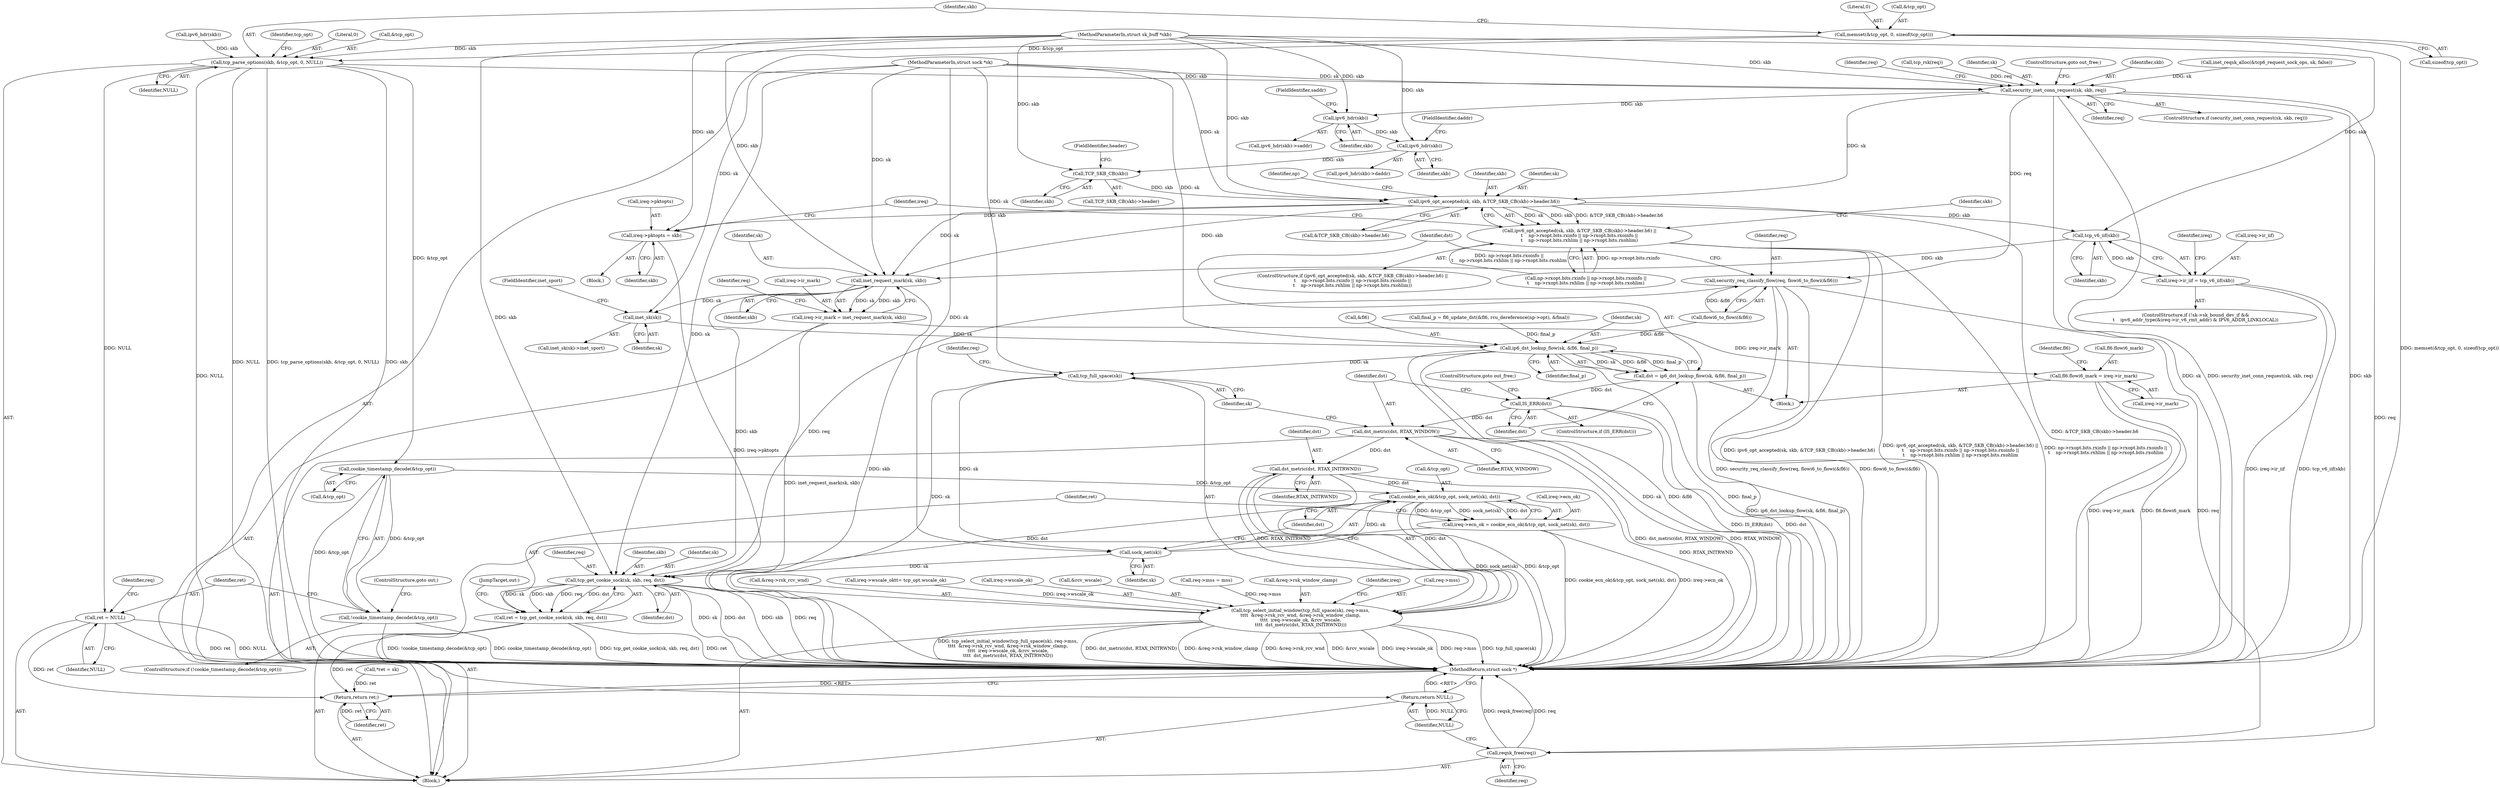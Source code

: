 digraph "0_linux_45f6fad84cc305103b28d73482b344d7f5b76f39_14@API" {
"1000180" [label="(Call,memset(&tcp_opt, 0, sizeof(tcp_opt)))"];
"1000186" [label="(Call,tcp_parse_options(skb, &tcp_opt, 0, NULL))"];
"1000194" [label="(Call,cookie_timestamp_decode(&tcp_opt))"];
"1000193" [label="(Call,!cookie_timestamp_decode(&tcp_opt))"];
"1000540" [label="(Call,cookie_ecn_ok(&tcp_opt, sock_net(sk), dst))"];
"1000536" [label="(Call,ireq->ecn_ok = cookie_ecn_ok(&tcp_opt, sock_net(sk), dst))"];
"1000548" [label="(Call,tcp_get_cookie_sock(sk, skb, req, dst))"];
"1000546" [label="(Call,ret = tcp_get_cookie_sock(sk, skb, req, dst))"];
"1000554" [label="(Return,return ret;)"];
"1000198" [label="(Call,ret = NULL)"];
"1000226" [label="(Call,security_inet_conn_request(sk, skb, req))"];
"1000256" [label="(Call,ipv6_hdr(skb))"];
"1000264" [label="(Call,ipv6_hdr(skb))"];
"1000275" [label="(Call,TCP_SKB_CB(skb))"];
"1000269" [label="(Call,ipv6_opt_accepted(sk, skb, &TCP_SKB_CB(skb)->header.h6))"];
"1000268" [label="(Call,ipv6_opt_accepted(sk, skb, &TCP_SKB_CB(skb)->header.h6) ||\n\t    np->rxopt.bits.rxinfo || np->rxopt.bits.rxoinfo ||\n\t    np->rxopt.bits.rxhlim || np->rxopt.bits.rxohlim)"];
"1000316" [label="(Call,ireq->pktopts = skb)"];
"1000345" [label="(Call,tcp_v6_iif(skb))"];
"1000341" [label="(Call,ireq->ir_iif = tcp_v6_iif(skb))"];
"1000351" [label="(Call,inet_request_mark(sk, skb))"];
"1000347" [label="(Call,ireq->ir_mark = inet_request_mark(sk, skb))"];
"1000468" [label="(Call,fl6.flowi6_mark = ireq->ir_mark)"];
"1000487" [label="(Call,inet_sk(sk))"];
"1000497" [label="(Call,ip6_dst_lookup_flow(sk, &fl6, final_p))"];
"1000495" [label="(Call,dst = ip6_dst_lookup_flow(sk, &fl6, final_p))"];
"1000503" [label="(Call,IS_ERR(dst))"];
"1000506" [label="(Call,dst_metric(dst, RTAX_WINDOW))"];
"1000528" [label="(Call,dst_metric(dst, RTAX_INITRWND))"];
"1000509" [label="(Call,tcp_select_initial_window(tcp_full_space(sk), req->mss,\n\t\t\t\t  &req->rsk_rcv_wnd, &req->rsk_window_clamp,\n\t\t\t\t  ireq->wscale_ok, &rcv_wscale,\n\t\t\t\t  dst_metric(dst, RTAX_INITRWND)))"];
"1000510" [label="(Call,tcp_full_space(sk))"];
"1000543" [label="(Call,sock_net(sk))"];
"1000490" [label="(Call,security_req_classify_flow(req, flowi6_to_flowi(&fl6)))"];
"1000557" [label="(Call,reqsk_free(req))"];
"1000559" [label="(Return,return NULL;)"];
"1000135" [label="(Call,*ret = sk)"];
"1000263" [label="(Call,ipv6_hdr(skb)->daddr)"];
"1000274" [label="(Call,TCP_SKB_CB(skb)->header)"];
"1000501" [label="(Identifier,final_p)"];
"1000272" [label="(Call,&TCP_SKB_CB(skb)->header.h6)"];
"1000191" [label="(Identifier,NULL)"];
"1000546" [label="(Call,ret = tcp_get_cookie_sock(sk, skb, req, dst))"];
"1000257" [label="(Identifier,skb)"];
"1000320" [label="(Identifier,skb)"];
"1000498" [label="(Identifier,sk)"];
"1000199" [label="(Identifier,ret)"];
"1000490" [label="(Call,security_req_classify_flow(req, flowi6_to_flowi(&fl6)))"];
"1000266" [label="(FieldIdentifier,daddr)"];
"1000192" [label="(ControlStructure,if (!cookie_timestamp_decode(&tcp_opt)))"];
"1000229" [label="(Identifier,req)"];
"1000529" [label="(Identifier,dst)"];
"1000275" [label="(Call,TCP_SKB_CB(skb))"];
"1000550" [label="(Identifier,skb)"];
"1000345" [label="(Call,tcp_v6_iif(skb))"];
"1000196" [label="(Identifier,tcp_opt)"];
"1000504" [label="(Identifier,dst)"];
"1000230" [label="(ControlStructure,goto out_free;)"];
"1000270" [label="(Identifier,sk)"];
"1000469" [label="(Call,fl6.flowi6_mark)"];
"1000537" [label="(Call,ireq->ecn_ok)"];
"1000349" [label="(Identifier,ireq)"];
"1000186" [label="(Call,tcp_parse_options(skb, &tcp_opt, 0, NULL))"];
"1000487" [label="(Call,inet_sk(sk))"];
"1000183" [label="(Literal,0)"];
"1000512" [label="(Call,req->mss)"];
"1000356" [label="(Identifier,req)"];
"1000508" [label="(Identifier,RTAX_WINDOW)"];
"1000495" [label="(Call,dst = ip6_dst_lookup_flow(sk, &fl6, final_p))"];
"1000540" [label="(Call,cookie_ecn_ok(&tcp_opt, sock_net(sk), dst))"];
"1000549" [label="(Identifier,sk)"];
"1000228" [label="(Identifier,skb)"];
"1000515" [label="(Call,&req->rsk_rcv_wnd)"];
"1000497" [label="(Call,ip6_dst_lookup_flow(sk, &fl6, final_p))"];
"1000104" [label="(MethodParameterIn,struct sock *sk)"];
"1000559" [label="(Return,return NULL;)"];
"1000373" [label="(Call,ireq->wscale_ok\t\t= tcp_opt.wscale_ok)"];
"1000528" [label="(Call,dst_metric(dst, RTAX_INITRWND))"];
"1000277" [label="(FieldIdentifier,header)"];
"1000328" [label="(ControlStructure,if (!sk->sk_bound_dev_if &&\n\t    ipv6_addr_type(&ireq->ir_v6_rmt_addr) & IPV6_ADDR_LINKLOCAL))"];
"1000499" [label="(Call,&fl6)"];
"1000203" [label="(Call,inet_reqsk_alloc(&tcp6_request_sock_ops, sk, false))"];
"1000555" [label="(Identifier,ret)"];
"1000541" [label="(Call,&tcp_opt)"];
"1000536" [label="(Call,ireq->ecn_ok = cookie_ecn_ok(&tcp_opt, sock_net(sk), dst))"];
"1000283" [label="(Identifier,np)"];
"1000468" [label="(Call,fl6.flowi6_mark = ireq->ir_mark)"];
"1000530" [label="(Identifier,RTAX_INITRWND)"];
"1000510" [label="(Call,tcp_full_space(sk))"];
"1000523" [label="(Call,ireq->wscale_ok)"];
"1000323" [label="(Identifier,ireq)"];
"1000503" [label="(Call,IS_ERR(dst))"];
"1000184" [label="(Call,sizeof(tcp_opt))"];
"1000190" [label="(Literal,0)"];
"1000346" [label="(Identifier,skb)"];
"1000233" [label="(Identifier,req)"];
"1000526" [label="(Call,&rcv_wscale)"];
"1000557" [label="(Call,reqsk_free(req))"];
"1000551" [label="(Identifier,req)"];
"1000488" [label="(Identifier,sk)"];
"1000267" [label="(ControlStructure,if (ipv6_opt_accepted(sk, skb, &TCP_SKB_CB(skb)->header.h6) ||\n\t    np->rxopt.bits.rxinfo || np->rxopt.bits.rxoinfo ||\n\t    np->rxopt.bits.rxhlim || np->rxopt.bits.rxohlim))"];
"1000421" [label="(Block,)"];
"1000342" [label="(Call,ireq->ir_iif)"];
"1000231" [label="(Call,req->mss = mss)"];
"1000268" [label="(Call,ipv6_opt_accepted(sk, skb, &TCP_SKB_CB(skb)->header.h6) ||\n\t    np->rxopt.bits.rxinfo || np->rxopt.bits.rxoinfo ||\n\t    np->rxopt.bits.rxhlim || np->rxopt.bits.rxohlim)"];
"1000507" [label="(Identifier,dst)"];
"1000492" [label="(Call,flowi6_to_flowi(&fl6))"];
"1000352" [label="(Identifier,sk)"];
"1000225" [label="(ControlStructure,if (security_inet_conn_request(sk, skb, req)))"];
"1000187" [label="(Identifier,skb)"];
"1000279" [label="(Call,np->rxopt.bits.rxinfo || np->rxopt.bits.rxoinfo ||\n\t    np->rxopt.bits.rxhlim || np->rxopt.bits.rxohlim)"];
"1000317" [label="(Call,ireq->pktopts)"];
"1000496" [label="(Identifier,dst)"];
"1000558" [label="(Identifier,req)"];
"1000256" [label="(Call,ipv6_hdr(skb))"];
"1000188" [label="(Call,&tcp_opt)"];
"1000553" [label="(JumpTarget,out:)"];
"1000181" [label="(Call,&tcp_opt)"];
"1000545" [label="(Identifier,dst)"];
"1000200" [label="(Identifier,NULL)"];
"1000264" [label="(Call,ipv6_hdr(skb))"];
"1000314" [label="(Identifier,skb)"];
"1000348" [label="(Call,ireq->ir_mark)"];
"1000472" [label="(Call,ireq->ir_mark)"];
"1000443" [label="(Call,final_p = fl6_update_dst(&fl6, rcu_dereference(np->opt), &final))"];
"1000547" [label="(Identifier,ret)"];
"1000310" [label="(Block,)"];
"1000477" [label="(Identifier,fl6)"];
"1000519" [label="(Call,&req->rsk_window_clamp)"];
"1000195" [label="(Call,&tcp_opt)"];
"1000560" [label="(Identifier,NULL)"];
"1000218" [label="(Call,tcp_rsk(req))"];
"1000180" [label="(Call,memset(&tcp_opt, 0, sizeof(tcp_opt)))"];
"1000513" [label="(Identifier,req)"];
"1000509" [label="(Call,tcp_select_initial_window(tcp_full_space(sk), req->mss,\n\t\t\t\t  &req->rsk_rcv_wnd, &req->rsk_window_clamp,\n\t\t\t\t  ireq->wscale_ok, &rcv_wscale,\n\t\t\t\t  dst_metric(dst, RTAX_INITRWND)))"];
"1000351" [label="(Call,inet_request_mark(sk, skb))"];
"1000202" [label="(Identifier,req)"];
"1000486" [label="(Call,inet_sk(sk)->inet_sport)"];
"1000543" [label="(Call,sock_net(sk))"];
"1000198" [label="(Call,ret = NULL)"];
"1000491" [label="(Identifier,req)"];
"1000197" [label="(ControlStructure,goto out;)"];
"1000269" [label="(Call,ipv6_opt_accepted(sk, skb, &TCP_SKB_CB(skb)->header.h6))"];
"1000265" [label="(Identifier,skb)"];
"1000554" [label="(Return,return ret;)"];
"1000162" [label="(Call,ipv6_hdr(skb))"];
"1000194" [label="(Call,cookie_timestamp_decode(&tcp_opt))"];
"1000552" [label="(Identifier,dst)"];
"1000271" [label="(Identifier,skb)"];
"1000506" [label="(Call,dst_metric(dst, RTAX_WINDOW))"];
"1000489" [label="(FieldIdentifier,inet_sport)"];
"1000511" [label="(Identifier,sk)"];
"1000502" [label="(ControlStructure,if (IS_ERR(dst)))"];
"1000258" [label="(FieldIdentifier,saddr)"];
"1000533" [label="(Identifier,ireq)"];
"1000341" [label="(Call,ireq->ir_iif = tcp_v6_iif(skb))"];
"1000544" [label="(Identifier,sk)"];
"1000548" [label="(Call,tcp_get_cookie_sock(sk, skb, req, dst))"];
"1000227" [label="(Identifier,sk)"];
"1000347" [label="(Call,ireq->ir_mark = inet_request_mark(sk, skb))"];
"1000105" [label="(MethodParameterIn,struct sk_buff *skb)"];
"1000193" [label="(Call,!cookie_timestamp_decode(&tcp_opt))"];
"1000316" [label="(Call,ireq->pktopts = skb)"];
"1000561" [label="(MethodReturn,struct sock *)"];
"1000505" [label="(ControlStructure,goto out_free;)"];
"1000353" [label="(Identifier,skb)"];
"1000106" [label="(Block,)"];
"1000276" [label="(Identifier,skb)"];
"1000226" [label="(Call,security_inet_conn_request(sk, skb, req))"];
"1000255" [label="(Call,ipv6_hdr(skb)->saddr)"];
"1000180" -> "1000106"  [label="AST: "];
"1000180" -> "1000184"  [label="CFG: "];
"1000181" -> "1000180"  [label="AST: "];
"1000183" -> "1000180"  [label="AST: "];
"1000184" -> "1000180"  [label="AST: "];
"1000187" -> "1000180"  [label="CFG: "];
"1000180" -> "1000561"  [label="DDG: memset(&tcp_opt, 0, sizeof(tcp_opt))"];
"1000180" -> "1000186"  [label="DDG: &tcp_opt"];
"1000186" -> "1000106"  [label="AST: "];
"1000186" -> "1000191"  [label="CFG: "];
"1000187" -> "1000186"  [label="AST: "];
"1000188" -> "1000186"  [label="AST: "];
"1000190" -> "1000186"  [label="AST: "];
"1000191" -> "1000186"  [label="AST: "];
"1000196" -> "1000186"  [label="CFG: "];
"1000186" -> "1000561"  [label="DDG: tcp_parse_options(skb, &tcp_opt, 0, NULL)"];
"1000186" -> "1000561"  [label="DDG: skb"];
"1000186" -> "1000561"  [label="DDG: NULL"];
"1000162" -> "1000186"  [label="DDG: skb"];
"1000105" -> "1000186"  [label="DDG: skb"];
"1000186" -> "1000194"  [label="DDG: &tcp_opt"];
"1000186" -> "1000198"  [label="DDG: NULL"];
"1000186" -> "1000226"  [label="DDG: skb"];
"1000186" -> "1000559"  [label="DDG: NULL"];
"1000194" -> "1000193"  [label="AST: "];
"1000194" -> "1000195"  [label="CFG: "];
"1000195" -> "1000194"  [label="AST: "];
"1000193" -> "1000194"  [label="CFG: "];
"1000194" -> "1000561"  [label="DDG: &tcp_opt"];
"1000194" -> "1000193"  [label="DDG: &tcp_opt"];
"1000194" -> "1000540"  [label="DDG: &tcp_opt"];
"1000193" -> "1000192"  [label="AST: "];
"1000197" -> "1000193"  [label="CFG: "];
"1000199" -> "1000193"  [label="CFG: "];
"1000193" -> "1000561"  [label="DDG: cookie_timestamp_decode(&tcp_opt)"];
"1000193" -> "1000561"  [label="DDG: !cookie_timestamp_decode(&tcp_opt)"];
"1000540" -> "1000536"  [label="AST: "];
"1000540" -> "1000545"  [label="CFG: "];
"1000541" -> "1000540"  [label="AST: "];
"1000543" -> "1000540"  [label="AST: "];
"1000545" -> "1000540"  [label="AST: "];
"1000536" -> "1000540"  [label="CFG: "];
"1000540" -> "1000561"  [label="DDG: sock_net(sk)"];
"1000540" -> "1000561"  [label="DDG: &tcp_opt"];
"1000540" -> "1000536"  [label="DDG: &tcp_opt"];
"1000540" -> "1000536"  [label="DDG: sock_net(sk)"];
"1000540" -> "1000536"  [label="DDG: dst"];
"1000543" -> "1000540"  [label="DDG: sk"];
"1000528" -> "1000540"  [label="DDG: dst"];
"1000540" -> "1000548"  [label="DDG: dst"];
"1000536" -> "1000106"  [label="AST: "];
"1000537" -> "1000536"  [label="AST: "];
"1000547" -> "1000536"  [label="CFG: "];
"1000536" -> "1000561"  [label="DDG: cookie_ecn_ok(&tcp_opt, sock_net(sk), dst)"];
"1000536" -> "1000561"  [label="DDG: ireq->ecn_ok"];
"1000548" -> "1000546"  [label="AST: "];
"1000548" -> "1000552"  [label="CFG: "];
"1000549" -> "1000548"  [label="AST: "];
"1000550" -> "1000548"  [label="AST: "];
"1000551" -> "1000548"  [label="AST: "];
"1000552" -> "1000548"  [label="AST: "];
"1000546" -> "1000548"  [label="CFG: "];
"1000548" -> "1000561"  [label="DDG: skb"];
"1000548" -> "1000561"  [label="DDG: req"];
"1000548" -> "1000561"  [label="DDG: sk"];
"1000548" -> "1000561"  [label="DDG: dst"];
"1000548" -> "1000546"  [label="DDG: sk"];
"1000548" -> "1000546"  [label="DDG: skb"];
"1000548" -> "1000546"  [label="DDG: req"];
"1000548" -> "1000546"  [label="DDG: dst"];
"1000543" -> "1000548"  [label="DDG: sk"];
"1000104" -> "1000548"  [label="DDG: sk"];
"1000351" -> "1000548"  [label="DDG: skb"];
"1000105" -> "1000548"  [label="DDG: skb"];
"1000490" -> "1000548"  [label="DDG: req"];
"1000546" -> "1000106"  [label="AST: "];
"1000547" -> "1000546"  [label="AST: "];
"1000553" -> "1000546"  [label="CFG: "];
"1000546" -> "1000561"  [label="DDG: tcp_get_cookie_sock(sk, skb, req, dst)"];
"1000546" -> "1000561"  [label="DDG: ret"];
"1000546" -> "1000554"  [label="DDG: ret"];
"1000554" -> "1000106"  [label="AST: "];
"1000554" -> "1000555"  [label="CFG: "];
"1000555" -> "1000554"  [label="AST: "];
"1000561" -> "1000554"  [label="CFG: "];
"1000554" -> "1000561"  [label="DDG: <RET>"];
"1000555" -> "1000554"  [label="DDG: ret"];
"1000198" -> "1000554"  [label="DDG: ret"];
"1000135" -> "1000554"  [label="DDG: ret"];
"1000198" -> "1000106"  [label="AST: "];
"1000198" -> "1000200"  [label="CFG: "];
"1000199" -> "1000198"  [label="AST: "];
"1000200" -> "1000198"  [label="AST: "];
"1000202" -> "1000198"  [label="CFG: "];
"1000198" -> "1000561"  [label="DDG: NULL"];
"1000198" -> "1000561"  [label="DDG: ret"];
"1000226" -> "1000225"  [label="AST: "];
"1000226" -> "1000229"  [label="CFG: "];
"1000227" -> "1000226"  [label="AST: "];
"1000228" -> "1000226"  [label="AST: "];
"1000229" -> "1000226"  [label="AST: "];
"1000230" -> "1000226"  [label="CFG: "];
"1000233" -> "1000226"  [label="CFG: "];
"1000226" -> "1000561"  [label="DDG: sk"];
"1000226" -> "1000561"  [label="DDG: security_inet_conn_request(sk, skb, req)"];
"1000226" -> "1000561"  [label="DDG: skb"];
"1000203" -> "1000226"  [label="DDG: sk"];
"1000104" -> "1000226"  [label="DDG: sk"];
"1000105" -> "1000226"  [label="DDG: skb"];
"1000218" -> "1000226"  [label="DDG: req"];
"1000226" -> "1000256"  [label="DDG: skb"];
"1000226" -> "1000269"  [label="DDG: sk"];
"1000226" -> "1000490"  [label="DDG: req"];
"1000226" -> "1000557"  [label="DDG: req"];
"1000256" -> "1000255"  [label="AST: "];
"1000256" -> "1000257"  [label="CFG: "];
"1000257" -> "1000256"  [label="AST: "];
"1000258" -> "1000256"  [label="CFG: "];
"1000105" -> "1000256"  [label="DDG: skb"];
"1000256" -> "1000264"  [label="DDG: skb"];
"1000264" -> "1000263"  [label="AST: "];
"1000264" -> "1000265"  [label="CFG: "];
"1000265" -> "1000264"  [label="AST: "];
"1000266" -> "1000264"  [label="CFG: "];
"1000105" -> "1000264"  [label="DDG: skb"];
"1000264" -> "1000275"  [label="DDG: skb"];
"1000275" -> "1000274"  [label="AST: "];
"1000275" -> "1000276"  [label="CFG: "];
"1000276" -> "1000275"  [label="AST: "];
"1000277" -> "1000275"  [label="CFG: "];
"1000275" -> "1000269"  [label="DDG: skb"];
"1000105" -> "1000275"  [label="DDG: skb"];
"1000269" -> "1000268"  [label="AST: "];
"1000269" -> "1000272"  [label="CFG: "];
"1000270" -> "1000269"  [label="AST: "];
"1000271" -> "1000269"  [label="AST: "];
"1000272" -> "1000269"  [label="AST: "];
"1000283" -> "1000269"  [label="CFG: "];
"1000268" -> "1000269"  [label="CFG: "];
"1000269" -> "1000561"  [label="DDG: &TCP_SKB_CB(skb)->header.h6"];
"1000269" -> "1000268"  [label="DDG: sk"];
"1000269" -> "1000268"  [label="DDG: skb"];
"1000269" -> "1000268"  [label="DDG: &TCP_SKB_CB(skb)->header.h6"];
"1000104" -> "1000269"  [label="DDG: sk"];
"1000105" -> "1000269"  [label="DDG: skb"];
"1000269" -> "1000316"  [label="DDG: skb"];
"1000269" -> "1000345"  [label="DDG: skb"];
"1000269" -> "1000351"  [label="DDG: sk"];
"1000269" -> "1000351"  [label="DDG: skb"];
"1000268" -> "1000267"  [label="AST: "];
"1000268" -> "1000279"  [label="CFG: "];
"1000279" -> "1000268"  [label="AST: "];
"1000314" -> "1000268"  [label="CFG: "];
"1000323" -> "1000268"  [label="CFG: "];
"1000268" -> "1000561"  [label="DDG: ipv6_opt_accepted(sk, skb, &TCP_SKB_CB(skb)->header.h6)"];
"1000268" -> "1000561"  [label="DDG: ipv6_opt_accepted(sk, skb, &TCP_SKB_CB(skb)->header.h6) ||\n\t    np->rxopt.bits.rxinfo || np->rxopt.bits.rxoinfo ||\n\t    np->rxopt.bits.rxhlim || np->rxopt.bits.rxohlim"];
"1000268" -> "1000561"  [label="DDG: np->rxopt.bits.rxinfo || np->rxopt.bits.rxoinfo ||\n\t    np->rxopt.bits.rxhlim || np->rxopt.bits.rxohlim"];
"1000279" -> "1000268"  [label="DDG: np->rxopt.bits.rxinfo"];
"1000279" -> "1000268"  [label="DDG: np->rxopt.bits.rxoinfo ||\n\t    np->rxopt.bits.rxhlim || np->rxopt.bits.rxohlim"];
"1000316" -> "1000310"  [label="AST: "];
"1000316" -> "1000320"  [label="CFG: "];
"1000317" -> "1000316"  [label="AST: "];
"1000320" -> "1000316"  [label="AST: "];
"1000323" -> "1000316"  [label="CFG: "];
"1000316" -> "1000561"  [label="DDG: ireq->pktopts"];
"1000105" -> "1000316"  [label="DDG: skb"];
"1000345" -> "1000341"  [label="AST: "];
"1000345" -> "1000346"  [label="CFG: "];
"1000346" -> "1000345"  [label="AST: "];
"1000341" -> "1000345"  [label="CFG: "];
"1000345" -> "1000341"  [label="DDG: skb"];
"1000105" -> "1000345"  [label="DDG: skb"];
"1000345" -> "1000351"  [label="DDG: skb"];
"1000341" -> "1000328"  [label="AST: "];
"1000342" -> "1000341"  [label="AST: "];
"1000349" -> "1000341"  [label="CFG: "];
"1000341" -> "1000561"  [label="DDG: ireq->ir_iif"];
"1000341" -> "1000561"  [label="DDG: tcp_v6_iif(skb)"];
"1000351" -> "1000347"  [label="AST: "];
"1000351" -> "1000353"  [label="CFG: "];
"1000352" -> "1000351"  [label="AST: "];
"1000353" -> "1000351"  [label="AST: "];
"1000347" -> "1000351"  [label="CFG: "];
"1000351" -> "1000561"  [label="DDG: skb"];
"1000351" -> "1000347"  [label="DDG: sk"];
"1000351" -> "1000347"  [label="DDG: skb"];
"1000104" -> "1000351"  [label="DDG: sk"];
"1000105" -> "1000351"  [label="DDG: skb"];
"1000351" -> "1000487"  [label="DDG: sk"];
"1000347" -> "1000106"  [label="AST: "];
"1000348" -> "1000347"  [label="AST: "];
"1000356" -> "1000347"  [label="CFG: "];
"1000347" -> "1000561"  [label="DDG: inet_request_mark(sk, skb)"];
"1000347" -> "1000468"  [label="DDG: ireq->ir_mark"];
"1000468" -> "1000421"  [label="AST: "];
"1000468" -> "1000472"  [label="CFG: "];
"1000469" -> "1000468"  [label="AST: "];
"1000472" -> "1000468"  [label="AST: "];
"1000477" -> "1000468"  [label="CFG: "];
"1000468" -> "1000561"  [label="DDG: ireq->ir_mark"];
"1000468" -> "1000561"  [label="DDG: fl6.flowi6_mark"];
"1000487" -> "1000486"  [label="AST: "];
"1000487" -> "1000488"  [label="CFG: "];
"1000488" -> "1000487"  [label="AST: "];
"1000489" -> "1000487"  [label="CFG: "];
"1000104" -> "1000487"  [label="DDG: sk"];
"1000487" -> "1000497"  [label="DDG: sk"];
"1000497" -> "1000495"  [label="AST: "];
"1000497" -> "1000501"  [label="CFG: "];
"1000498" -> "1000497"  [label="AST: "];
"1000499" -> "1000497"  [label="AST: "];
"1000501" -> "1000497"  [label="AST: "];
"1000495" -> "1000497"  [label="CFG: "];
"1000497" -> "1000561"  [label="DDG: sk"];
"1000497" -> "1000561"  [label="DDG: &fl6"];
"1000497" -> "1000561"  [label="DDG: final_p"];
"1000497" -> "1000495"  [label="DDG: sk"];
"1000497" -> "1000495"  [label="DDG: &fl6"];
"1000497" -> "1000495"  [label="DDG: final_p"];
"1000104" -> "1000497"  [label="DDG: sk"];
"1000492" -> "1000497"  [label="DDG: &fl6"];
"1000443" -> "1000497"  [label="DDG: final_p"];
"1000497" -> "1000510"  [label="DDG: sk"];
"1000495" -> "1000421"  [label="AST: "];
"1000496" -> "1000495"  [label="AST: "];
"1000504" -> "1000495"  [label="CFG: "];
"1000495" -> "1000561"  [label="DDG: ip6_dst_lookup_flow(sk, &fl6, final_p)"];
"1000495" -> "1000503"  [label="DDG: dst"];
"1000503" -> "1000502"  [label="AST: "];
"1000503" -> "1000504"  [label="CFG: "];
"1000504" -> "1000503"  [label="AST: "];
"1000505" -> "1000503"  [label="CFG: "];
"1000507" -> "1000503"  [label="CFG: "];
"1000503" -> "1000561"  [label="DDG: IS_ERR(dst)"];
"1000503" -> "1000561"  [label="DDG: dst"];
"1000503" -> "1000506"  [label="DDG: dst"];
"1000506" -> "1000106"  [label="AST: "];
"1000506" -> "1000508"  [label="CFG: "];
"1000507" -> "1000506"  [label="AST: "];
"1000508" -> "1000506"  [label="AST: "];
"1000511" -> "1000506"  [label="CFG: "];
"1000506" -> "1000561"  [label="DDG: dst_metric(dst, RTAX_WINDOW)"];
"1000506" -> "1000561"  [label="DDG: RTAX_WINDOW"];
"1000506" -> "1000528"  [label="DDG: dst"];
"1000528" -> "1000509"  [label="AST: "];
"1000528" -> "1000530"  [label="CFG: "];
"1000529" -> "1000528"  [label="AST: "];
"1000530" -> "1000528"  [label="AST: "];
"1000509" -> "1000528"  [label="CFG: "];
"1000528" -> "1000561"  [label="DDG: RTAX_INITRWND"];
"1000528" -> "1000509"  [label="DDG: dst"];
"1000528" -> "1000509"  [label="DDG: RTAX_INITRWND"];
"1000509" -> "1000106"  [label="AST: "];
"1000510" -> "1000509"  [label="AST: "];
"1000512" -> "1000509"  [label="AST: "];
"1000515" -> "1000509"  [label="AST: "];
"1000519" -> "1000509"  [label="AST: "];
"1000523" -> "1000509"  [label="AST: "];
"1000526" -> "1000509"  [label="AST: "];
"1000533" -> "1000509"  [label="CFG: "];
"1000509" -> "1000561"  [label="DDG: tcp_select_initial_window(tcp_full_space(sk), req->mss,\n\t\t\t\t  &req->rsk_rcv_wnd, &req->rsk_window_clamp,\n\t\t\t\t  ireq->wscale_ok, &rcv_wscale,\n\t\t\t\t  dst_metric(dst, RTAX_INITRWND))"];
"1000509" -> "1000561"  [label="DDG: dst_metric(dst, RTAX_INITRWND)"];
"1000509" -> "1000561"  [label="DDG: &req->rsk_window_clamp"];
"1000509" -> "1000561"  [label="DDG: &req->rsk_rcv_wnd"];
"1000509" -> "1000561"  [label="DDG: &rcv_wscale"];
"1000509" -> "1000561"  [label="DDG: ireq->wscale_ok"];
"1000509" -> "1000561"  [label="DDG: req->mss"];
"1000509" -> "1000561"  [label="DDG: tcp_full_space(sk)"];
"1000510" -> "1000509"  [label="DDG: sk"];
"1000231" -> "1000509"  [label="DDG: req->mss"];
"1000373" -> "1000509"  [label="DDG: ireq->wscale_ok"];
"1000510" -> "1000511"  [label="CFG: "];
"1000511" -> "1000510"  [label="AST: "];
"1000513" -> "1000510"  [label="CFG: "];
"1000104" -> "1000510"  [label="DDG: sk"];
"1000510" -> "1000543"  [label="DDG: sk"];
"1000543" -> "1000544"  [label="CFG: "];
"1000544" -> "1000543"  [label="AST: "];
"1000545" -> "1000543"  [label="CFG: "];
"1000104" -> "1000543"  [label="DDG: sk"];
"1000490" -> "1000421"  [label="AST: "];
"1000490" -> "1000492"  [label="CFG: "];
"1000491" -> "1000490"  [label="AST: "];
"1000492" -> "1000490"  [label="AST: "];
"1000496" -> "1000490"  [label="CFG: "];
"1000490" -> "1000561"  [label="DDG: security_req_classify_flow(req, flowi6_to_flowi(&fl6))"];
"1000490" -> "1000561"  [label="DDG: flowi6_to_flowi(&fl6)"];
"1000492" -> "1000490"  [label="DDG: &fl6"];
"1000490" -> "1000557"  [label="DDG: req"];
"1000557" -> "1000106"  [label="AST: "];
"1000557" -> "1000558"  [label="CFG: "];
"1000558" -> "1000557"  [label="AST: "];
"1000560" -> "1000557"  [label="CFG: "];
"1000557" -> "1000561"  [label="DDG: reqsk_free(req)"];
"1000557" -> "1000561"  [label="DDG: req"];
"1000559" -> "1000106"  [label="AST: "];
"1000559" -> "1000560"  [label="CFG: "];
"1000560" -> "1000559"  [label="AST: "];
"1000561" -> "1000559"  [label="CFG: "];
"1000559" -> "1000561"  [label="DDG: <RET>"];
"1000560" -> "1000559"  [label="DDG: NULL"];
}
